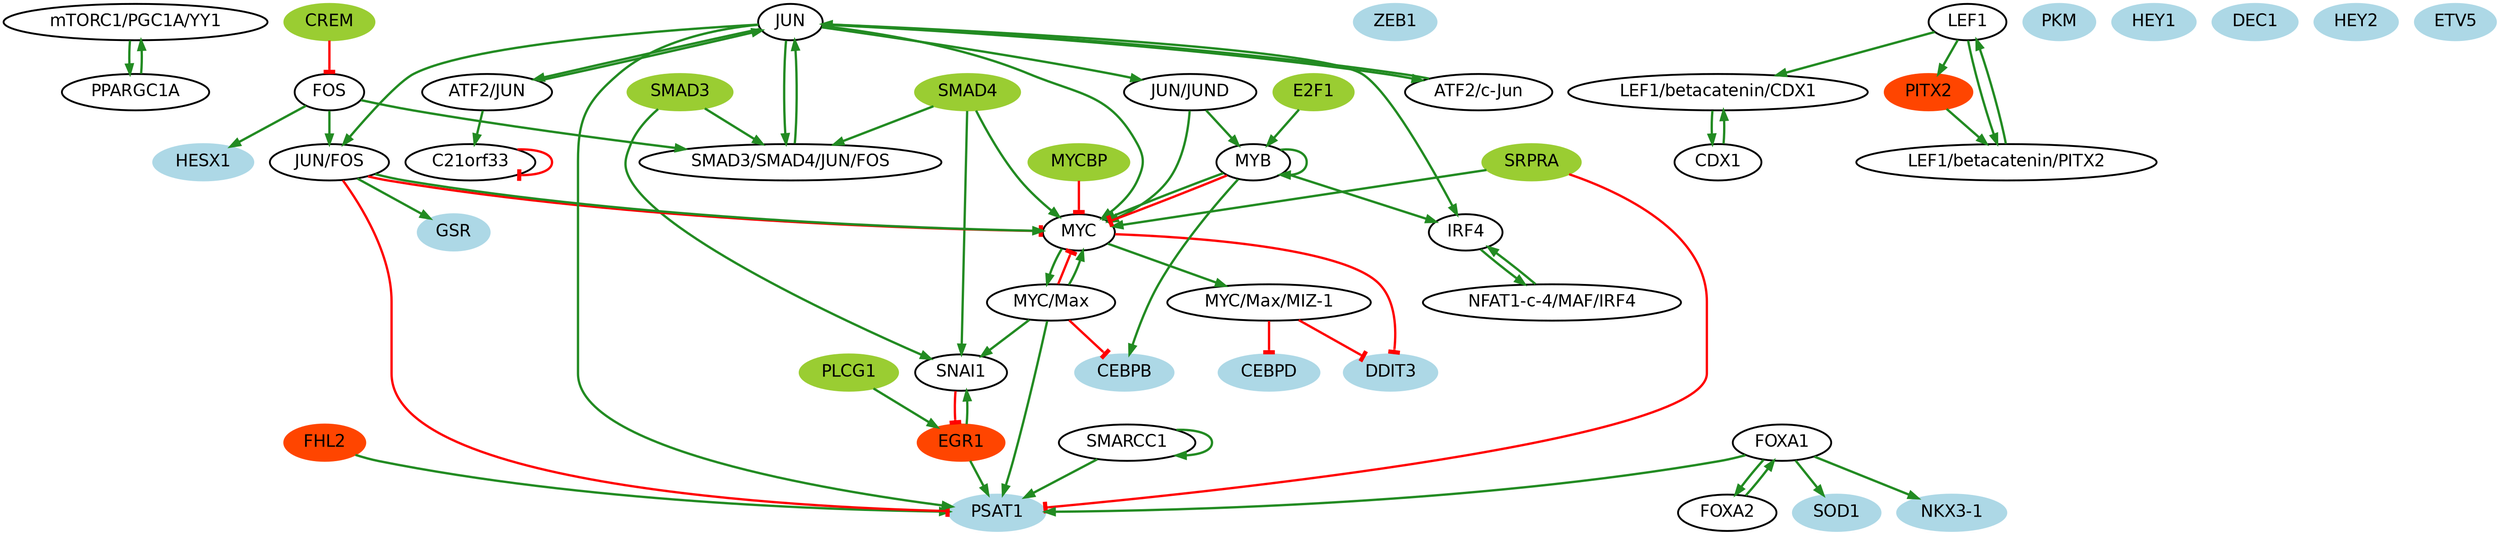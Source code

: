 digraph  {
"mTORC1/PGC1A/YY1" [color=black, fillcolor=white, fontname=Helvetica, fontsize=18, shape=ellipse, style="filled, bold"];
SOD1 [color=lightblue, fillcolor=lightblue, fontname=Helvetica, fontsize=18, shape=ellipse, style="filled, bold"];
ZEB1 [color=lightblue, fillcolor=lightblue, fontname=Helvetica, fontsize=18, shape=ellipse, style="filled, bold"];
SMARCC1 [color=black, fillcolor=white, fontname=Helvetica, fontsize=18, shape=ellipse, style="filled, bold"];
"LEF1/betacatenin/CDX1" [color=black, fillcolor=white, fontname=Helvetica, fontsize=18, shape=ellipse, style="filled, bold"];
CEBPD [color=lightblue, fillcolor=lightblue, fontname=Helvetica, fontsize=18, shape=ellipse, style="filled, bold"];
PLCG1 [color=olivedrab3, fillcolor=olivedrab3, fontname=Helvetica, fontsize=18, shape=ellipse, style="filled, bold"];
CEBPB [color=lightblue, fillcolor=lightblue, fontname=Helvetica, fontsize=18, shape=ellipse, style="filled, bold"];
IRF4 [color=black, fillcolor=white, fontname=Helvetica, fontsize=18, shape=ellipse, style="filled, bold"];
FOS [color=black, fillcolor=white, fontname=Helvetica, fontsize=18, shape=ellipse, style="filled, bold"];
LEF1 [color=black, fillcolor=white, fontname=Helvetica, fontsize=18, shape=ellipse, style="filled, bold"];
SRPRA [color=olivedrab3, fillcolor=olivedrab3, fontname=Helvetica, fontsize=18, shape=ellipse, style="filled, bold"];
PKM [color=lightblue, fillcolor=lightblue, fontname=Helvetica, fontsize=18, shape=ellipse, style="filled, bold"];
"MYC/Max/MIZ-1" [color=black, fillcolor=white, fontname=Helvetica, fontsize=18, shape=ellipse, style="filled, bold"];
HEY1 [color=lightblue, fillcolor=lightblue, fontname=Helvetica, fontsize=18, shape=ellipse, style="filled, bold"];
FOXA1 [color=black, fillcolor=white, fontname=Helvetica, fontsize=18, shape=ellipse, style="filled, bold"];
FHL2 [color=orangered, fillcolor=orangered, fontname=Helvetica, fontsize=18, shape=ellipse, style="filled, bold"];
PPARGC1A [color=black, fillcolor=white, fontname=Helvetica, fontsize=18, shape=ellipse, style="filled, bold"];
DEC1 [color=lightblue, fillcolor=lightblue, fontname=Helvetica, fontsize=18, shape=ellipse, style="filled, bold"];
MYCBP [color=olivedrab3, fillcolor=olivedrab3, fontname=Helvetica, fontsize=18, shape=ellipse, style="filled, bold"];
PITX2 [color=orangered, fillcolor=orangered, fontname=Helvetica, fontsize=18, shape=ellipse, style="filled, bold"];
E2F1 [color=olivedrab3, fillcolor=olivedrab3, fontname=Helvetica, fontsize=18, shape=ellipse, style="filled, bold"];
SMAD4 [color=olivedrab3, fillcolor=olivedrab3, fontname=Helvetica, fontsize=18, shape=ellipse, style="filled, bold"];
PSAT1 [color=lightblue, fillcolor=lightblue, fontname=Helvetica, fontsize=18, shape=ellipse, style="filled, bold"];
EGR1 [color=orangered, fillcolor=orangered, fontname=Helvetica, fontsize=18, shape=ellipse, style="filled, bold"];
"SMAD3/SMAD4/JUN/FOS" [color=black, fillcolor=white, fontname=Helvetica, fontsize=18, shape=ellipse, style="filled, bold"];
CDX1 [color=black, fillcolor=white, fontname=Helvetica, fontsize=18, shape=ellipse, style="filled, bold"];
"JUN/JUND" [color=black, fillcolor=white, fontname=Helvetica, fontsize=18, shape=ellipse, style="filled, bold"];
SMAD3 [color=olivedrab3, fillcolor=olivedrab3, fontname=Helvetica, fontsize=18, shape=ellipse, style="filled, bold"];
"LEF1/betacatenin/PITX2" [color=black, fillcolor=white, fontname=Helvetica, fontsize=18, shape=ellipse, style="filled, bold"];
SNAI1 [color=black, fillcolor=white, fontname=Helvetica, fontsize=18, shape=ellipse, style="filled, bold"];
"JUN/FOS" [color=black, fillcolor=white, fontname=Helvetica, fontsize=18, shape=ellipse, style="filled, bold"];
HEY2 [color=lightblue, fillcolor=lightblue, fontname=Helvetica, fontsize=18, shape=ellipse, style="filled, bold"];
C21orf33 [color=black, fillcolor=white, fontname=Helvetica, fontsize=18, shape=ellipse, style="filled, bold"];
JUN [color=black, fillcolor=white, fontname=Helvetica, fontsize=18, shape=ellipse, style="filled, bold"];
"ATF2/c-Jun" [color=black, fillcolor=white, fontname=Helvetica, fontsize=18, shape=ellipse, style="filled, bold"];
GSR [color=lightblue, fillcolor=lightblue, fontname=Helvetica, fontsize=18, shape=ellipse, style="filled, bold"];
HESX1 [color=lightblue, fillcolor=lightblue, fontname=Helvetica, fontsize=18, shape=ellipse, style="filled, bold"];
"NFAT1-c-4/MAF/IRF4" [color=black, fillcolor=white, fontname=Helvetica, fontsize=18, shape=ellipse, style="filled, bold"];
"ATF2/JUN" [color=black, fillcolor=white, fontname=Helvetica, fontsize=18, shape=ellipse, style="filled, bold"];
MYC [color=black, fillcolor=white, fontname=Helvetica, fontsize=18, shape=ellipse, style="filled, bold"];
DDIT3 [color=lightblue, fillcolor=lightblue, fontname=Helvetica, fontsize=18, shape=ellipse, style="filled, bold"];
"NKX3-1" [color=lightblue, fillcolor=lightblue, fontname=Helvetica, fontsize=18, shape=ellipse, style="filled, bold"];
FOXA2 [color=black, fillcolor=white, fontname=Helvetica, fontsize=18, shape=ellipse, style="filled, bold"];
ETV5 [color=lightblue, fillcolor=lightblue, fontname=Helvetica, fontsize=18, shape=ellipse, style="filled, bold"];
MYB [color=black, fillcolor=white, fontname=Helvetica, fontsize=18, shape=ellipse, style="filled, bold"];
CREM [color=olivedrab3, fillcolor=olivedrab3, fontname=Helvetica, fontsize=18, shape=ellipse, style="filled, bold"];
"MYC/Max" [color=black, fillcolor=white, fontname=Helvetica, fontsize=18, shape=ellipse, style="filled, bold"];
"mTORC1/PGC1A/YY1" -> PPARGC1A  [arrowhead=normal, color=forestgreen, dir=forward, key=0, penwidth="2.5", sign=1];
SMARCC1 -> PSAT1  [arrowhead=normal, color=forestgreen, dir=forward, key=0, penwidth="2.5", sign=1];
SMARCC1 -> SMARCC1  [arrowhead=normal, color=forestgreen, dir=forward, key=0, penwidth="2.5", sign=1];
"LEF1/betacatenin/CDX1" -> CDX1  [arrowhead=normal, color=forestgreen, dir=forward, key=0, penwidth="2.5", sign=1];
PLCG1 -> EGR1  [arrowhead=normal, color=forestgreen, dir=forward, key=0, penwidth="2.5", sign=1];
IRF4 -> "NFAT1-c-4/MAF/IRF4"  [arrowhead=normal, color=forestgreen, dir=forward, key=0, penwidth="2.5", sign=1];
FOS -> "JUN/FOS"  [arrowhead=normal, color=forestgreen, dir=forward, key=0, penwidth="2.5", sign=1];
FOS -> "SMAD3/SMAD4/JUN/FOS"  [arrowhead=normal, color=forestgreen, dir=forward, key=0, penwidth="2.5", sign=1];
FOS -> HESX1  [arrowhead=normal, color=forestgreen, dir=forward, key=0, penwidth="2.5", sign=1];
LEF1 -> "LEF1/betacatenin/CDX1"  [arrowhead=normal, color=forestgreen, dir=forward, key=0, penwidth="2.5", sign=1];
LEF1 -> "LEF1/betacatenin/PITX2"  [arrowhead=normal, color=forestgreen, dir=forward, key=0, penwidth="2.5", sign=1];
LEF1 -> PITX2  [arrowhead=normal, color=forestgreen, dir=forward, key=0, penwidth="2.5", sign=1];
SRPRA -> MYC  [arrowhead=normal, color=forestgreen, dir=forward, key=0, penwidth="2.5", sign=1];
SRPRA -> PSAT1  [arrowhead=tee, color=red, dir=forward, key=0, penwidth="2.5", sign="-1"];
"MYC/Max/MIZ-1" -> CEBPD  [arrowhead=tee, color=red, dir=forward, key=0, penwidth="2.5", sign="-1"];
"MYC/Max/MIZ-1" -> DDIT3  [arrowhead=tee, color=red, dir=forward, key=0, penwidth="2.5", sign="-1"];
FOXA1 -> FOXA2  [arrowhead=normal, color=forestgreen, dir=forward, key=0, penwidth="2.5", sign=1];
FOXA1 -> SOD1  [arrowhead=normal, color=forestgreen, dir=forward, key=0, penwidth="2.5", sign=1];
FOXA1 -> "NKX3-1"  [arrowhead=normal, color=forestgreen, dir=forward, key=0, penwidth="2.5", sign=1];
FOXA1 -> PSAT1  [arrowhead=normal, color=forestgreen, dir=forward, key=0, penwidth="2.5", sign=1];
FHL2 -> PSAT1  [arrowhead=normal, color=forestgreen, dir=forward, key=0, penwidth="2.5", sign=1];
PPARGC1A -> "mTORC1/PGC1A/YY1"  [arrowhead=normal, color=forestgreen, dir=forward, key=0, penwidth="2.5", sign=1];
MYCBP -> MYC  [arrowhead=tee, color=red, dir=forward, key=0, penwidth="2.5", sign="-1"];
PITX2 -> "LEF1/betacatenin/PITX2"  [arrowhead=normal, color=forestgreen, dir=forward, key=0, penwidth="2.5", sign=1];
E2F1 -> MYB  [arrowhead=normal, color=forestgreen, dir=forward, key=0, penwidth="2.5", sign=1];
SMAD4 -> "SMAD3/SMAD4/JUN/FOS"  [arrowhead=normal, color=forestgreen, dir=forward, key=0, penwidth="2.5", sign=1];
SMAD4 -> SNAI1  [arrowhead=normal, color=forestgreen, dir=forward, key=0, penwidth="2.5", sign=1];
SMAD4 -> MYC  [arrowhead=normal, color=forestgreen, dir=forward, key=0, penwidth="2.5", sign=1];
EGR1 -> PSAT1  [arrowhead=normal, color=forestgreen, dir=forward, key=0, penwidth="2.5", sign=1];
EGR1 -> SNAI1  [arrowhead=normal, color=forestgreen, dir=forward, key=0, penwidth="2.5", sign=1];
"SMAD3/SMAD4/JUN/FOS" -> JUN  [arrowhead=normal, color=forestgreen, dir=forward, key=0, penwidth="2.5", sign=1];
CDX1 -> "LEF1/betacatenin/CDX1"  [arrowhead=normal, color=forestgreen, dir=forward, key=0, penwidth="2.5", sign=1];
"JUN/JUND" -> MYB  [arrowhead=normal, color=forestgreen, dir=forward, key=0, penwidth="2.5", sign=1];
"JUN/JUND" -> MYC  [arrowhead=normal, color=forestgreen, dir=forward, key=0, penwidth="2.5", sign=1];
SMAD3 -> "SMAD3/SMAD4/JUN/FOS"  [arrowhead=normal, color=forestgreen, dir=forward, key=0, penwidth="2.5", sign=1];
SMAD3 -> SNAI1  [arrowhead=normal, color=forestgreen, dir=forward, key=0, penwidth="2.5", sign=1];
"LEF1/betacatenin/PITX2" -> LEF1  [arrowhead=normal, color=forestgreen, dir=forward, key=0, penwidth="2.5", sign=1];
SNAI1 -> EGR1  [arrowhead=tee, color=red, dir=forward, key=0, penwidth="2.5", sign="-1"];
"JUN/FOS" -> GSR  [arrowhead=normal, color=forestgreen, dir=forward, key=0, penwidth="2.5", sign=1];
"JUN/FOS" -> PSAT1  [arrowhead=tee, color=red, dir=forward, key=0, penwidth="2.5", sign="-1"];
"JUN/FOS" -> MYC  [arrowhead=tee, color=red, dir=forward, key=0, penwidth="2.5", sign="-1"];
"JUN/FOS" -> MYC  [arrowhead=normal, color=forestgreen, dir=forward, key=1, penwidth="2.5", sign=1];
C21orf33 -> C21orf33  [arrowhead=tee, color=red, dir=forward, key=0, penwidth="2.5", sign="-1"];
JUN -> PSAT1  [arrowhead=normal, color=forestgreen, dir=forward, key=0, penwidth="2.5", sign=1];
JUN -> "ATF2/JUN"  [arrowhead=normal, color=forestgreen, dir=forward, key=0, penwidth="2.5", sign=1];
JUN -> "JUN/FOS"  [arrowhead=normal, color=forestgreen, dir=forward, key=0, penwidth="2.5", sign=1];
JUN -> "JUN/JUND"  [arrowhead=normal, color=forestgreen, dir=forward, key=0, penwidth="2.5", sign=1];
JUN -> "SMAD3/SMAD4/JUN/FOS"  [arrowhead=normal, color=forestgreen, dir=forward, key=0, penwidth="2.5", sign=1];
JUN -> "ATF2/c-Jun"  [arrowhead=normal, color=forestgreen, dir=forward, key=0, penwidth="2.5", sign=1];
JUN -> IRF4  [arrowhead=normal, color=forestgreen, dir=forward, key=0, penwidth="2.5", sign=1];
JUN -> MYC  [arrowhead=normal, color=forestgreen, dir=forward, key=0, penwidth="2.5", sign=1];
"ATF2/c-Jun" -> JUN  [arrowhead=normal, color=forestgreen, dir=forward, key=0, penwidth="2.5", sign=1];
"NFAT1-c-4/MAF/IRF4" -> IRF4  [arrowhead=normal, color=forestgreen, dir=forward, key=0, penwidth="2.5", sign=1];
"ATF2/JUN" -> C21orf33  [arrowhead=normal, color=forestgreen, dir=forward, key=0, penwidth="2.5", sign=1];
"ATF2/JUN" -> JUN  [arrowhead=normal, color=forestgreen, dir=forward, key=0, penwidth="2.5", sign=1];
MYC -> "MYC/Max"  [arrowhead=normal, color=forestgreen, dir=forward, key=0, penwidth="2.5", sign=1];
MYC -> "MYC/Max/MIZ-1"  [arrowhead=normal, color=forestgreen, dir=forward, key=0, penwidth="2.5", sign=1];
MYC -> DDIT3  [arrowhead=tee, color=red, dir=forward, key=0, penwidth="2.5", sign="-1"];
FOXA2 -> FOXA1  [arrowhead=normal, color=forestgreen, dir=forward, key=0, penwidth="2.5", sign=1];
MYB -> CEBPB  [arrowhead=normal, color=forestgreen, dir=forward, key=0, penwidth="2.5", sign=1];
MYB -> MYB  [arrowhead=normal, color=forestgreen, dir=forward, key=0, penwidth="2.5", sign=1];
MYB -> MYC  [arrowhead=normal, color=forestgreen, dir=forward, key=0, penwidth="2.5", sign=1];
MYB -> MYC  [arrowhead=tee, color=red, dir=forward, key=1, penwidth="2.5", sign="-1"];
MYB -> IRF4  [arrowhead=normal, color=forestgreen, dir=forward, key=0, penwidth="2.5", sign=1];
CREM -> FOS  [arrowhead=tee, color=red, dir=forward, key=0, penwidth="2.5", sign="-1"];
"MYC/Max" -> SNAI1  [arrowhead=normal, color=forestgreen, dir=forward, key=0, penwidth="2.5", sign=1];
"MYC/Max" -> MYC  [arrowhead=tee, color=red, dir=forward, key=0, penwidth="2.5", sign="-1"];
"MYC/Max" -> MYC  [arrowhead=normal, color=forestgreen, dir=forward, key=1, penwidth="2.5", sign=1];
"MYC/Max" -> PSAT1  [arrowhead=normal, color=forestgreen, dir=forward, key=0, penwidth="2.5", sign=1];
"MYC/Max" -> CEBPB  [arrowhead=tee, color=red, dir=forward, key=0, penwidth="2.5", sign="-1"];
}
